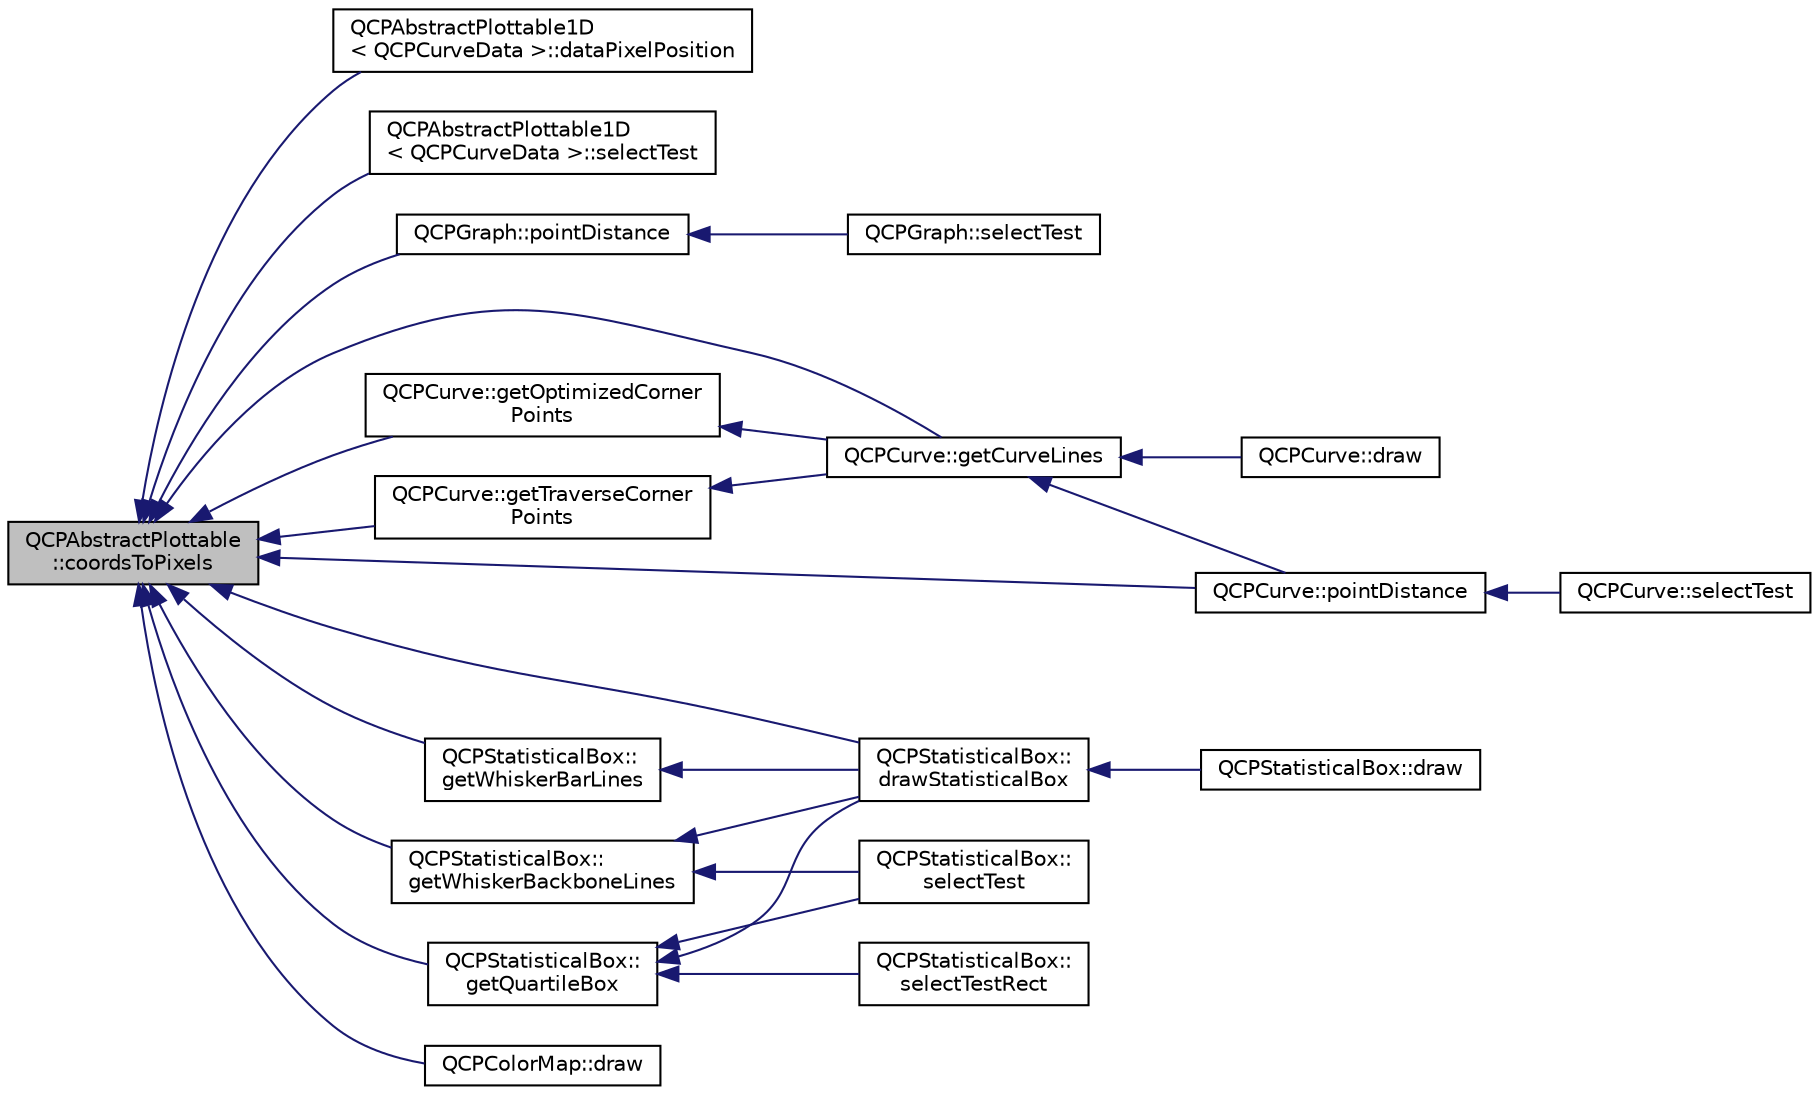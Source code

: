 digraph "QCPAbstractPlottable::coordsToPixels"
{
  edge [fontname="Helvetica",fontsize="10",labelfontname="Helvetica",labelfontsize="10"];
  node [fontname="Helvetica",fontsize="10",shape=record];
  rankdir="LR";
  Node110 [label="QCPAbstractPlottable\l::coordsToPixels",height=0.2,width=0.4,color="black", fillcolor="grey75", style="filled", fontcolor="black"];
  Node110 -> Node111 [dir="back",color="midnightblue",fontsize="10",style="solid",fontname="Helvetica"];
  Node111 [label="QCPAbstractPlottable1D\l\< QCPCurveData \>::dataPixelPosition",height=0.2,width=0.4,color="black", fillcolor="white", style="filled",URL="$class_q_c_p_abstract_plottable1_d.html#a6ca0699a6af5f25a7565de7c50ce13b2"];
  Node110 -> Node112 [dir="back",color="midnightblue",fontsize="10",style="solid",fontname="Helvetica"];
  Node112 [label="QCPAbstractPlottable1D\l\< QCPCurveData \>::selectTest",height=0.2,width=0.4,color="black", fillcolor="white", style="filled",URL="$class_q_c_p_abstract_plottable1_d.html#a4611b43bcb6441b2154eb4f4e0a33db2"];
  Node110 -> Node113 [dir="back",color="midnightblue",fontsize="10",style="solid",fontname="Helvetica"];
  Node113 [label="QCPGraph::pointDistance",height=0.2,width=0.4,color="black", fillcolor="white", style="filled",URL="$class_q_c_p_graph.html#a89acf99c0b52b8eecb2438adf7ec0170"];
  Node113 -> Node114 [dir="back",color="midnightblue",fontsize="10",style="solid",fontname="Helvetica"];
  Node114 [label="QCPGraph::selectTest",height=0.2,width=0.4,color="black", fillcolor="white", style="filled",URL="$class_q_c_p_graph.html#a6d669d04462d272c6aa0e5f85846d673"];
  Node110 -> Node115 [dir="back",color="midnightblue",fontsize="10",style="solid",fontname="Helvetica"];
  Node115 [label="QCPCurve::getCurveLines",height=0.2,width=0.4,color="black", fillcolor="white", style="filled",URL="$class_q_c_p_curve.html#aefca1e5127fae2d7ff65b9e921637c58"];
  Node115 -> Node116 [dir="back",color="midnightblue",fontsize="10",style="solid",fontname="Helvetica"];
  Node116 [label="QCPCurve::draw",height=0.2,width=0.4,color="black", fillcolor="white", style="filled",URL="$class_q_c_p_curve.html#ac199d41d23865cd68bd7b598308a4433"];
  Node115 -> Node117 [dir="back",color="midnightblue",fontsize="10",style="solid",fontname="Helvetica"];
  Node117 [label="QCPCurve::pointDistance",height=0.2,width=0.4,color="black", fillcolor="white", style="filled",URL="$class_q_c_p_curve.html#aa2c9c9c0e57f11f18a5cb7e47927157c"];
  Node117 -> Node118 [dir="back",color="midnightblue",fontsize="10",style="solid",fontname="Helvetica"];
  Node118 [label="QCPCurve::selectTest",height=0.2,width=0.4,color="black", fillcolor="white", style="filled",URL="$class_q_c_p_curve.html#a0ed9b7e6b4bc72010d6fcd974af46a8b"];
  Node110 -> Node119 [dir="back",color="midnightblue",fontsize="10",style="solid",fontname="Helvetica"];
  Node119 [label="QCPCurve::getOptimizedCorner\lPoints",height=0.2,width=0.4,color="black", fillcolor="white", style="filled",URL="$class_q_c_p_curve.html#a66bff7933dac149c4577ad63a27da924"];
  Node119 -> Node115 [dir="back",color="midnightblue",fontsize="10",style="solid",fontname="Helvetica"];
  Node110 -> Node120 [dir="back",color="midnightblue",fontsize="10",style="solid",fontname="Helvetica"];
  Node120 [label="QCPCurve::getTraverseCorner\lPoints",height=0.2,width=0.4,color="black", fillcolor="white", style="filled",URL="$class_q_c_p_curve.html#a55e24387fd97a2cad0def8a40809e9ec"];
  Node120 -> Node115 [dir="back",color="midnightblue",fontsize="10",style="solid",fontname="Helvetica"];
  Node110 -> Node117 [dir="back",color="midnightblue",fontsize="10",style="solid",fontname="Helvetica"];
  Node110 -> Node121 [dir="back",color="midnightblue",fontsize="10",style="solid",fontname="Helvetica"];
  Node121 [label="QCPStatisticalBox::\ldrawStatisticalBox",height=0.2,width=0.4,color="black", fillcolor="white", style="filled",URL="$class_q_c_p_statistical_box.html#a02dc6b561be8203d460d7263da74b8a9"];
  Node121 -> Node122 [dir="back",color="midnightblue",fontsize="10",style="solid",fontname="Helvetica"];
  Node122 [label="QCPStatisticalBox::draw",height=0.2,width=0.4,color="black", fillcolor="white", style="filled",URL="$class_q_c_p_statistical_box.html#afcff35fa79728cfe10e80e0702014fea"];
  Node110 -> Node123 [dir="back",color="midnightblue",fontsize="10",style="solid",fontname="Helvetica"];
  Node123 [label="QCPStatisticalBox::\lgetQuartileBox",height=0.2,width=0.4,color="black", fillcolor="white", style="filled",URL="$class_q_c_p_statistical_box.html#aa44482bf991ceca74602294dd9977243"];
  Node123 -> Node124 [dir="back",color="midnightblue",fontsize="10",style="solid",fontname="Helvetica"];
  Node124 [label="QCPStatisticalBox::\lselectTestRect",height=0.2,width=0.4,color="black", fillcolor="white", style="filled",URL="$class_q_c_p_statistical_box.html#a42febad6ad5e924a151434cc434b4ffc"];
  Node123 -> Node125 [dir="back",color="midnightblue",fontsize="10",style="solid",fontname="Helvetica"];
  Node125 [label="QCPStatisticalBox::\lselectTest",height=0.2,width=0.4,color="black", fillcolor="white", style="filled",URL="$class_q_c_p_statistical_box.html#a1607fa92f829c631107c20ccb2d70a6d"];
  Node123 -> Node121 [dir="back",color="midnightblue",fontsize="10",style="solid",fontname="Helvetica"];
  Node110 -> Node126 [dir="back",color="midnightblue",fontsize="10",style="solid",fontname="Helvetica"];
  Node126 [label="QCPStatisticalBox::\lgetWhiskerBackboneLines",height=0.2,width=0.4,color="black", fillcolor="white", style="filled",URL="$class_q_c_p_statistical_box.html#a233c28f8c2464ed104a4d580eedd4c64"];
  Node126 -> Node125 [dir="back",color="midnightblue",fontsize="10",style="solid",fontname="Helvetica"];
  Node126 -> Node121 [dir="back",color="midnightblue",fontsize="10",style="solid",fontname="Helvetica"];
  Node110 -> Node127 [dir="back",color="midnightblue",fontsize="10",style="solid",fontname="Helvetica"];
  Node127 [label="QCPStatisticalBox::\lgetWhiskerBarLines",height=0.2,width=0.4,color="black", fillcolor="white", style="filled",URL="$class_q_c_p_statistical_box.html#af478f6e8a5e9ca2f1bbac10a6b73319a"];
  Node127 -> Node121 [dir="back",color="midnightblue",fontsize="10",style="solid",fontname="Helvetica"];
  Node110 -> Node128 [dir="back",color="midnightblue",fontsize="10",style="solid",fontname="Helvetica"];
  Node128 [label="QCPColorMap::draw",height=0.2,width=0.4,color="black", fillcolor="white", style="filled",URL="$class_q_c_p_color_map.html#a6b628014d2939368935efd0a788648c8"];
}

